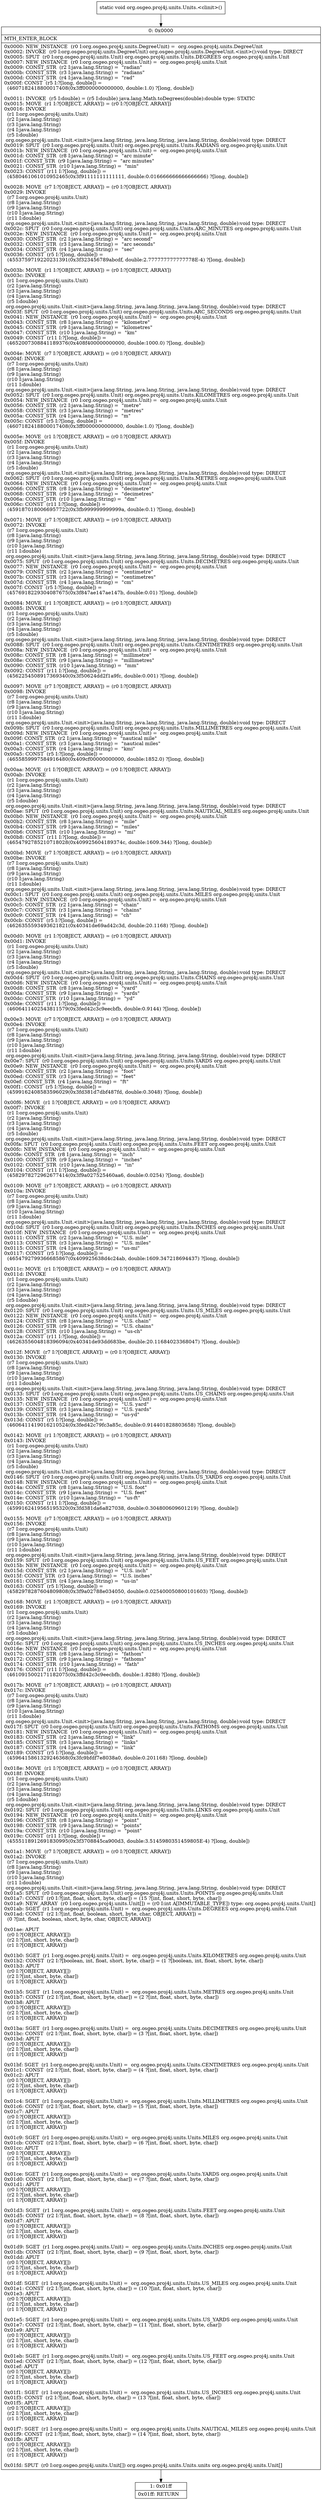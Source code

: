 digraph "CFG fororg.osgeo.proj4j.units.Units.\<clinit\>()V" {
Node_0 [shape=record,label="{0\:\ 0x0000|MTH_ENTER_BLOCK\l|0x0000: NEW_INSTANCE  (r0 I:org.osgeo.proj4j.units.DegreeUnit) =  org.osgeo.proj4j.units.DegreeUnit \l0x0002: INVOKE  (r0 I:org.osgeo.proj4j.units.DegreeUnit) org.osgeo.proj4j.units.DegreeUnit.\<init\>():void type: DIRECT \l0x0005: SPUT  (r0 I:org.osgeo.proj4j.units.Unit) org.osgeo.proj4j.units.Units.DEGREES org.osgeo.proj4j.units.Unit \l0x0007: NEW_INSTANCE  (r0 I:org.osgeo.proj4j.units.Unit) =  org.osgeo.proj4j.units.Unit \l0x0009: CONST_STR  (r2 I:java.lang.String) =  \"radian\" \l0x000b: CONST_STR  (r3 I:java.lang.String) =  \"radians\" \l0x000d: CONST_STR  (r4 I:java.lang.String) =  \"rad\" \l0x000f: CONST  (r5 I:?[long, double]) = \l  (4607182418800017408(0x3ff0000000000000, double:1.0) ?[long, double])\l \l0x0011: INVOKE  (r5 I:double) = (r5 I:double) java.lang.Math.toDegrees(double):double type: STATIC \l0x0015: MOVE  (r1 I:?[OBJECT, ARRAY]) = (r0 I:?[OBJECT, ARRAY]) \l0x0016: INVOKE  \l  (r1 I:org.osgeo.proj4j.units.Unit)\l  (r2 I:java.lang.String)\l  (r3 I:java.lang.String)\l  (r4 I:java.lang.String)\l  (r5 I:double)\l org.osgeo.proj4j.units.Unit.\<init\>(java.lang.String, java.lang.String, java.lang.String, double):void type: DIRECT \l0x0019: SPUT  (r0 I:org.osgeo.proj4j.units.Unit) org.osgeo.proj4j.units.Units.RADIANS org.osgeo.proj4j.units.Unit \l0x001b: NEW_INSTANCE  (r0 I:org.osgeo.proj4j.units.Unit) =  org.osgeo.proj4j.units.Unit \l0x001d: CONST_STR  (r8 I:java.lang.String) =  \"arc minute\" \l0x001f: CONST_STR  (r9 I:java.lang.String) =  \"arc minutes\" \l0x0021: CONST_STR  (r10 I:java.lang.String) =  \"min\" \l0x0023: CONST  (r11 I:?[long, double]) = \l  (4580461061010952465(0x3f91111111111111, double:0.016666666666666666) ?[long, double])\l \l0x0028: MOVE  (r7 I:?[OBJECT, ARRAY]) = (r0 I:?[OBJECT, ARRAY]) \l0x0029: INVOKE  \l  (r7 I:org.osgeo.proj4j.units.Unit)\l  (r8 I:java.lang.String)\l  (r9 I:java.lang.String)\l  (r10 I:java.lang.String)\l  (r11 I:double)\l org.osgeo.proj4j.units.Unit.\<init\>(java.lang.String, java.lang.String, java.lang.String, double):void type: DIRECT \l0x002c: SPUT  (r0 I:org.osgeo.proj4j.units.Unit) org.osgeo.proj4j.units.Units.ARC_MINUTES org.osgeo.proj4j.units.Unit \l0x002e: NEW_INSTANCE  (r0 I:org.osgeo.proj4j.units.Unit) =  org.osgeo.proj4j.units.Unit \l0x0030: CONST_STR  (r2 I:java.lang.String) =  \"arc second\" \l0x0032: CONST_STR  (r3 I:java.lang.String) =  \"arc seconds\" \l0x0034: CONST_STR  (r4 I:java.lang.String) =  \"sec\" \l0x0036: CONST  (r5 I:?[long, double]) = \l  (4553759719220231391(0x3f323456789abcdf, double:2.777777777777778E\-4) ?[long, double])\l \l0x003b: MOVE  (r1 I:?[OBJECT, ARRAY]) = (r0 I:?[OBJECT, ARRAY]) \l0x003c: INVOKE  \l  (r1 I:org.osgeo.proj4j.units.Unit)\l  (r2 I:java.lang.String)\l  (r3 I:java.lang.String)\l  (r4 I:java.lang.String)\l  (r5 I:double)\l org.osgeo.proj4j.units.Unit.\<init\>(java.lang.String, java.lang.String, java.lang.String, double):void type: DIRECT \l0x003f: SPUT  (r0 I:org.osgeo.proj4j.units.Unit) org.osgeo.proj4j.units.Units.ARC_SECONDS org.osgeo.proj4j.units.Unit \l0x0041: NEW_INSTANCE  (r0 I:org.osgeo.proj4j.units.Unit) =  org.osgeo.proj4j.units.Unit \l0x0043: CONST_STR  (r8 I:java.lang.String) =  \"kilometre\" \l0x0045: CONST_STR  (r9 I:java.lang.String) =  \"kilometres\" \l0x0047: CONST_STR  (r10 I:java.lang.String) =  \"km\" \l0x0049: CONST  (r11 I:?[long, double]) = \l  (4652007308841189376(0x408f400000000000, double:1000.0) ?[long, double])\l \l0x004e: MOVE  (r7 I:?[OBJECT, ARRAY]) = (r0 I:?[OBJECT, ARRAY]) \l0x004f: INVOKE  \l  (r7 I:org.osgeo.proj4j.units.Unit)\l  (r8 I:java.lang.String)\l  (r9 I:java.lang.String)\l  (r10 I:java.lang.String)\l  (r11 I:double)\l org.osgeo.proj4j.units.Unit.\<init\>(java.lang.String, java.lang.String, java.lang.String, double):void type: DIRECT \l0x0052: SPUT  (r0 I:org.osgeo.proj4j.units.Unit) org.osgeo.proj4j.units.Units.KILOMETRES org.osgeo.proj4j.units.Unit \l0x0054: NEW_INSTANCE  (r0 I:org.osgeo.proj4j.units.Unit) =  org.osgeo.proj4j.units.Unit \l0x0056: CONST_STR  (r2 I:java.lang.String) =  \"metre\" \l0x0058: CONST_STR  (r3 I:java.lang.String) =  \"metres\" \l0x005a: CONST_STR  (r4 I:java.lang.String) =  \"m\" \l0x005c: CONST  (r5 I:?[long, double]) = \l  (4607182418800017408(0x3ff0000000000000, double:1.0) ?[long, double])\l \l0x005e: MOVE  (r1 I:?[OBJECT, ARRAY]) = (r0 I:?[OBJECT, ARRAY]) \l0x005f: INVOKE  \l  (r1 I:org.osgeo.proj4j.units.Unit)\l  (r2 I:java.lang.String)\l  (r3 I:java.lang.String)\l  (r4 I:java.lang.String)\l  (r5 I:double)\l org.osgeo.proj4j.units.Unit.\<init\>(java.lang.String, java.lang.String, java.lang.String, double):void type: DIRECT \l0x0062: SPUT  (r0 I:org.osgeo.proj4j.units.Unit) org.osgeo.proj4j.units.Units.METRES org.osgeo.proj4j.units.Unit \l0x0064: NEW_INSTANCE  (r0 I:org.osgeo.proj4j.units.Unit) =  org.osgeo.proj4j.units.Unit \l0x0066: CONST_STR  (r8 I:java.lang.String) =  \"decimetre\" \l0x0068: CONST_STR  (r9 I:java.lang.String) =  \"decimetres\" \l0x006a: CONST_STR  (r10 I:java.lang.String) =  \"dm\" \l0x006c: CONST  (r11 I:?[long, double]) = \l  (4591870180066957722(0x3fb999999999999a, double:0.1) ?[long, double])\l \l0x0071: MOVE  (r7 I:?[OBJECT, ARRAY]) = (r0 I:?[OBJECT, ARRAY]) \l0x0072: INVOKE  \l  (r7 I:org.osgeo.proj4j.units.Unit)\l  (r8 I:java.lang.String)\l  (r9 I:java.lang.String)\l  (r10 I:java.lang.String)\l  (r11 I:double)\l org.osgeo.proj4j.units.Unit.\<init\>(java.lang.String, java.lang.String, java.lang.String, double):void type: DIRECT \l0x0075: SPUT  (r0 I:org.osgeo.proj4j.units.Unit) org.osgeo.proj4j.units.Units.DECIMETRES org.osgeo.proj4j.units.Unit \l0x0077: NEW_INSTANCE  (r0 I:org.osgeo.proj4j.units.Unit) =  org.osgeo.proj4j.units.Unit \l0x0079: CONST_STR  (r2 I:java.lang.String) =  \"centimetre\" \l0x007b: CONST_STR  (r3 I:java.lang.String) =  \"centimetres\" \l0x007d: CONST_STR  (r4 I:java.lang.String) =  \"cm\" \l0x007f: CONST  (r5 I:?[long, double]) = \l  (4576918229304087675(0x3f847ae147ae147b, double:0.01) ?[long, double])\l \l0x0084: MOVE  (r1 I:?[OBJECT, ARRAY]) = (r0 I:?[OBJECT, ARRAY]) \l0x0085: INVOKE  \l  (r1 I:org.osgeo.proj4j.units.Unit)\l  (r2 I:java.lang.String)\l  (r3 I:java.lang.String)\l  (r4 I:java.lang.String)\l  (r5 I:double)\l org.osgeo.proj4j.units.Unit.\<init\>(java.lang.String, java.lang.String, java.lang.String, double):void type: DIRECT \l0x0088: SPUT  (r0 I:org.osgeo.proj4j.units.Unit) org.osgeo.proj4j.units.Units.CENTIMETRES org.osgeo.proj4j.units.Unit \l0x008a: NEW_INSTANCE  (r0 I:org.osgeo.proj4j.units.Unit) =  org.osgeo.proj4j.units.Unit \l0x008c: CONST_STR  (r8 I:java.lang.String) =  \"millimetre\" \l0x008e: CONST_STR  (r9 I:java.lang.String) =  \"millimetres\" \l0x0090: CONST_STR  (r10 I:java.lang.String) =  \"mm\" \l0x0092: CONST  (r11 I:?[long, double]) = \l  (4562254508917369340(0x3f50624dd2f1a9fc, double:0.001) ?[long, double])\l \l0x0097: MOVE  (r7 I:?[OBJECT, ARRAY]) = (r0 I:?[OBJECT, ARRAY]) \l0x0098: INVOKE  \l  (r7 I:org.osgeo.proj4j.units.Unit)\l  (r8 I:java.lang.String)\l  (r9 I:java.lang.String)\l  (r10 I:java.lang.String)\l  (r11 I:double)\l org.osgeo.proj4j.units.Unit.\<init\>(java.lang.String, java.lang.String, java.lang.String, double):void type: DIRECT \l0x009b: SPUT  (r0 I:org.osgeo.proj4j.units.Unit) org.osgeo.proj4j.units.Units.MILLIMETRES org.osgeo.proj4j.units.Unit \l0x009d: NEW_INSTANCE  (r0 I:org.osgeo.proj4j.units.Unit) =  org.osgeo.proj4j.units.Unit \l0x009f: CONST_STR  (r2 I:java.lang.String) =  \"nautical mile\" \l0x00a1: CONST_STR  (r3 I:java.lang.String) =  \"nautical miles\" \l0x00a3: CONST_STR  (r4 I:java.lang.String) =  \"kmi\" \l0x00a5: CONST  (r5 I:?[long, double]) = \l  (4655859997584916480(0x409cf00000000000, double:1852.0) ?[long, double])\l \l0x00aa: MOVE  (r1 I:?[OBJECT, ARRAY]) = (r0 I:?[OBJECT, ARRAY]) \l0x00ab: INVOKE  \l  (r1 I:org.osgeo.proj4j.units.Unit)\l  (r2 I:java.lang.String)\l  (r3 I:java.lang.String)\l  (r4 I:java.lang.String)\l  (r5 I:double)\l org.osgeo.proj4j.units.Unit.\<init\>(java.lang.String, java.lang.String, java.lang.String, double):void type: DIRECT \l0x00ae: SPUT  (r0 I:org.osgeo.proj4j.units.Unit) org.osgeo.proj4j.units.Units.NAUTICAL_MILES org.osgeo.proj4j.units.Unit \l0x00b0: NEW_INSTANCE  (r0 I:org.osgeo.proj4j.units.Unit) =  org.osgeo.proj4j.units.Unit \l0x00b2: CONST_STR  (r8 I:java.lang.String) =  \"mile\" \l0x00b4: CONST_STR  (r9 I:java.lang.String) =  \"miles\" \l0x00b6: CONST_STR  (r10 I:java.lang.String) =  \"mi\" \l0x00b8: CONST  (r11 I:?[long, double]) = \l  (4654792785210718028(0x409925604189374c, double:1609.344) ?[long, double])\l \l0x00bd: MOVE  (r7 I:?[OBJECT, ARRAY]) = (r0 I:?[OBJECT, ARRAY]) \l0x00be: INVOKE  \l  (r7 I:org.osgeo.proj4j.units.Unit)\l  (r8 I:java.lang.String)\l  (r9 I:java.lang.String)\l  (r10 I:java.lang.String)\l  (r11 I:double)\l org.osgeo.proj4j.units.Unit.\<init\>(java.lang.String, java.lang.String, java.lang.String, double):void type: DIRECT \l0x00c1: SPUT  (r0 I:org.osgeo.proj4j.units.Unit) org.osgeo.proj4j.units.Units.MILES org.osgeo.proj4j.units.Unit \l0x00c3: NEW_INSTANCE  (r0 I:org.osgeo.proj4j.units.Unit) =  org.osgeo.proj4j.units.Unit \l0x00c5: CONST_STR  (r2 I:java.lang.String) =  \"chain\" \l0x00c7: CONST_STR  (r3 I:java.lang.String) =  \"chains\" \l0x00c9: CONST_STR  (r4 I:java.lang.String) =  \"ch\" \l0x00cb: CONST  (r5 I:?[long, double]) = \l  (4626355593493621821(0x40341de69ad42c3d, double:20.1168) ?[long, double])\l \l0x00d0: MOVE  (r1 I:?[OBJECT, ARRAY]) = (r0 I:?[OBJECT, ARRAY]) \l0x00d1: INVOKE  \l  (r1 I:org.osgeo.proj4j.units.Unit)\l  (r2 I:java.lang.String)\l  (r3 I:java.lang.String)\l  (r4 I:java.lang.String)\l  (r5 I:double)\l org.osgeo.proj4j.units.Unit.\<init\>(java.lang.String, java.lang.String, java.lang.String, double):void type: DIRECT \l0x00d4: SPUT  (r0 I:org.osgeo.proj4j.units.Unit) org.osgeo.proj4j.units.Units.CHAINS org.osgeo.proj4j.units.Unit \l0x00d6: NEW_INSTANCE  (r0 I:org.osgeo.proj4j.units.Unit) =  org.osgeo.proj4j.units.Unit \l0x00d8: CONST_STR  (r8 I:java.lang.String) =  \"yard\" \l0x00da: CONST_STR  (r9 I:java.lang.String) =  \"yards\" \l0x00dc: CONST_STR  (r10 I:java.lang.String) =  \"yd\" \l0x00de: CONST  (r11 I:?[long, double]) = \l  (4606411402543811579(0x3fed42c3c9eecbfb, double:0.9144) ?[long, double])\l \l0x00e3: MOVE  (r7 I:?[OBJECT, ARRAY]) = (r0 I:?[OBJECT, ARRAY]) \l0x00e4: INVOKE  \l  (r7 I:org.osgeo.proj4j.units.Unit)\l  (r8 I:java.lang.String)\l  (r9 I:java.lang.String)\l  (r10 I:java.lang.String)\l  (r11 I:double)\l org.osgeo.proj4j.units.Unit.\<init\>(java.lang.String, java.lang.String, java.lang.String, double):void type: DIRECT \l0x00e7: SPUT  (r0 I:org.osgeo.proj4j.units.Unit) org.osgeo.proj4j.units.Units.YARDS org.osgeo.proj4j.units.Unit \l0x00e9: NEW_INSTANCE  (r0 I:org.osgeo.proj4j.units.Unit) =  org.osgeo.proj4j.units.Unit \l0x00eb: CONST_STR  (r2 I:java.lang.String) =  \"foot\" \l0x00ed: CONST_STR  (r3 I:java.lang.String) =  \"feet\" \l0x00ef: CONST_STR  (r4 I:java.lang.String) =  \"ft\" \l0x00f1: CONST  (r5 I:?[long, double]) = \l  (4599162408583596029(0x3fd381d7dbf487fd, double:0.3048) ?[long, double])\l \l0x00f6: MOVE  (r1 I:?[OBJECT, ARRAY]) = (r0 I:?[OBJECT, ARRAY]) \l0x00f7: INVOKE  \l  (r1 I:org.osgeo.proj4j.units.Unit)\l  (r2 I:java.lang.String)\l  (r3 I:java.lang.String)\l  (r4 I:java.lang.String)\l  (r5 I:double)\l org.osgeo.proj4j.units.Unit.\<init\>(java.lang.String, java.lang.String, java.lang.String, double):void type: DIRECT \l0x00fa: SPUT  (r0 I:org.osgeo.proj4j.units.Unit) org.osgeo.proj4j.units.Units.FEET org.osgeo.proj4j.units.Unit \l0x00fc: NEW_INSTANCE  (r0 I:org.osgeo.proj4j.units.Unit) =  org.osgeo.proj4j.units.Unit \l0x00fe: CONST_STR  (r8 I:java.lang.String) =  \"inch\" \l0x0100: CONST_STR  (r9 I:java.lang.String) =  \"inches\" \l0x0102: CONST_STR  (r10 I:java.lang.String) =  \"in\" \l0x0104: CONST  (r11 I:?[long, double]) = \l  (4582978272962677414(0x3f9a027525460aa6, double:0.0254) ?[long, double])\l \l0x0109: MOVE  (r7 I:?[OBJECT, ARRAY]) = (r0 I:?[OBJECT, ARRAY]) \l0x010a: INVOKE  \l  (r7 I:org.osgeo.proj4j.units.Unit)\l  (r8 I:java.lang.String)\l  (r9 I:java.lang.String)\l  (r10 I:java.lang.String)\l  (r11 I:double)\l org.osgeo.proj4j.units.Unit.\<init\>(java.lang.String, java.lang.String, java.lang.String, double):void type: DIRECT \l0x010d: SPUT  (r0 I:org.osgeo.proj4j.units.Unit) org.osgeo.proj4j.units.Units.INCHES org.osgeo.proj4j.units.Unit \l0x010f: NEW_INSTANCE  (r0 I:org.osgeo.proj4j.units.Unit) =  org.osgeo.proj4j.units.Unit \l0x0111: CONST_STR  (r2 I:java.lang.String) =  \"U.S. mile\" \l0x0113: CONST_STR  (r3 I:java.lang.String) =  \"U.S. miles\" \l0x0115: CONST_STR  (r4 I:java.lang.String) =  \"us\-mi\" \l0x0117: CONST  (r5 I:?[long, double]) = \l  (4654792799366685867(0x409925638d4c24ab, double:1609.347218694437) ?[long, double])\l \l0x011c: MOVE  (r1 I:?[OBJECT, ARRAY]) = (r0 I:?[OBJECT, ARRAY]) \l0x011d: INVOKE  \l  (r1 I:org.osgeo.proj4j.units.Unit)\l  (r2 I:java.lang.String)\l  (r3 I:java.lang.String)\l  (r4 I:java.lang.String)\l  (r5 I:double)\l org.osgeo.proj4j.units.Unit.\<init\>(java.lang.String, java.lang.String, java.lang.String, double):void type: DIRECT \l0x0120: SPUT  (r0 I:org.osgeo.proj4j.units.Unit) org.osgeo.proj4j.units.Units.US_MILES org.osgeo.proj4j.units.Unit \l0x0122: NEW_INSTANCE  (r0 I:org.osgeo.proj4j.units.Unit) =  org.osgeo.proj4j.units.Unit \l0x0124: CONST_STR  (r8 I:java.lang.String) =  \"U.S. chain\" \l0x0126: CONST_STR  (r9 I:java.lang.String) =  \"U.S. chains\" \l0x0128: CONST_STR  (r10 I:java.lang.String) =  \"us\-ch\" \l0x012a: CONST  (r11 I:?[long, double]) = \l  (4626355604818396094(0x40341de93dd683be, double:20.11684023368047) ?[long, double])\l \l0x012f: MOVE  (r7 I:?[OBJECT, ARRAY]) = (r0 I:?[OBJECT, ARRAY]) \l0x0130: INVOKE  \l  (r7 I:org.osgeo.proj4j.units.Unit)\l  (r8 I:java.lang.String)\l  (r9 I:java.lang.String)\l  (r10 I:java.lang.String)\l  (r11 I:double)\l org.osgeo.proj4j.units.Unit.\<init\>(java.lang.String, java.lang.String, java.lang.String, double):void type: DIRECT \l0x0133: SPUT  (r0 I:org.osgeo.proj4j.units.Unit) org.osgeo.proj4j.units.Units.US_CHAINS org.osgeo.proj4j.units.Unit \l0x0135: NEW_INSTANCE  (r0 I:org.osgeo.proj4j.units.Unit) =  org.osgeo.proj4j.units.Unit \l0x0137: CONST_STR  (r2 I:java.lang.String) =  \"U.S. yard\" \l0x0139: CONST_STR  (r3 I:java.lang.String) =  \"U.S. yards\" \l0x013b: CONST_STR  (r4 I:java.lang.String) =  \"us\-yd\" \l0x013d: CONST  (r5 I:?[long, double]) = \l  (4606411419016210524(0x3fed42c79fc3a85c, double:0.914401828803658) ?[long, double])\l \l0x0142: MOVE  (r1 I:?[OBJECT, ARRAY]) = (r0 I:?[OBJECT, ARRAY]) \l0x0143: INVOKE  \l  (r1 I:org.osgeo.proj4j.units.Unit)\l  (r2 I:java.lang.String)\l  (r3 I:java.lang.String)\l  (r4 I:java.lang.String)\l  (r5 I:double)\l org.osgeo.proj4j.units.Unit.\<init\>(java.lang.String, java.lang.String, java.lang.String, double):void type: DIRECT \l0x0146: SPUT  (r0 I:org.osgeo.proj4j.units.Unit) org.osgeo.proj4j.units.Units.US_YARDS org.osgeo.proj4j.units.Unit \l0x0148: NEW_INSTANCE  (r0 I:org.osgeo.proj4j.units.Unit) =  org.osgeo.proj4j.units.Unit \l0x014a: CONST_STR  (r8 I:java.lang.String) =  \"U.S. foot\" \l0x014c: CONST_STR  (r9 I:java.lang.String) =  \"U.S. feet\" \l0x014e: CONST_STR  (r10 I:java.lang.String) =  \"us\-ft\" \l0x0150: CONST  (r11 I:?[long, double]) = \l  (4599162419565195320(0x3fd381da6a827038, double:0.304800609601219) ?[long, double])\l \l0x0155: MOVE  (r7 I:?[OBJECT, ARRAY]) = (r0 I:?[OBJECT, ARRAY]) \l0x0156: INVOKE  \l  (r7 I:org.osgeo.proj4j.units.Unit)\l  (r8 I:java.lang.String)\l  (r9 I:java.lang.String)\l  (r10 I:java.lang.String)\l  (r11 I:double)\l org.osgeo.proj4j.units.Unit.\<init\>(java.lang.String, java.lang.String, java.lang.String, double):void type: DIRECT \l0x0159: SPUT  (r0 I:org.osgeo.proj4j.units.Unit) org.osgeo.proj4j.units.Units.US_FEET org.osgeo.proj4j.units.Unit \l0x015b: NEW_INSTANCE  (r0 I:org.osgeo.proj4j.units.Unit) =  org.osgeo.proj4j.units.Unit \l0x015d: CONST_STR  (r2 I:java.lang.String) =  \"U.S. inch\" \l0x015f: CONST_STR  (r3 I:java.lang.String) =  \"U.S. inches\" \l0x0161: CONST_STR  (r4 I:java.lang.String) =  \"us\-in\" \l0x0163: CONST  (r5 I:?[long, double]) = \l  (4582978287604809808(0x3f9a02788e034050, double:0.025400050800101603) ?[long, double])\l \l0x0168: MOVE  (r1 I:?[OBJECT, ARRAY]) = (r0 I:?[OBJECT, ARRAY]) \l0x0169: INVOKE  \l  (r1 I:org.osgeo.proj4j.units.Unit)\l  (r2 I:java.lang.String)\l  (r3 I:java.lang.String)\l  (r4 I:java.lang.String)\l  (r5 I:double)\l org.osgeo.proj4j.units.Unit.\<init\>(java.lang.String, java.lang.String, java.lang.String, double):void type: DIRECT \l0x016c: SPUT  (r0 I:org.osgeo.proj4j.units.Unit) org.osgeo.proj4j.units.Units.US_INCHES org.osgeo.proj4j.units.Unit \l0x016e: NEW_INSTANCE  (r0 I:org.osgeo.proj4j.units.Unit) =  org.osgeo.proj4j.units.Unit \l0x0170: CONST_STR  (r8 I:java.lang.String) =  \"fathom\" \l0x0172: CONST_STR  (r9 I:java.lang.String) =  \"fathoms\" \l0x0174: CONST_STR  (r10 I:java.lang.String) =  \"fath\" \l0x0176: CONST  (r11 I:?[long, double]) = \l  (4610915002171182075(0x3ffd42c3c9eecbfb, double:1.8288) ?[long, double])\l \l0x017b: MOVE  (r7 I:?[OBJECT, ARRAY]) = (r0 I:?[OBJECT, ARRAY]) \l0x017c: INVOKE  \l  (r7 I:org.osgeo.proj4j.units.Unit)\l  (r8 I:java.lang.String)\l  (r9 I:java.lang.String)\l  (r10 I:java.lang.String)\l  (r11 I:double)\l org.osgeo.proj4j.units.Unit.\<init\>(java.lang.String, java.lang.String, java.lang.String, double):void type: DIRECT \l0x017f: SPUT  (r0 I:org.osgeo.proj4j.units.Unit) org.osgeo.proj4j.units.Units.FATHOMS org.osgeo.proj4j.units.Unit \l0x0181: NEW_INSTANCE  (r0 I:org.osgeo.proj4j.units.Unit) =  org.osgeo.proj4j.units.Unit \l0x0183: CONST_STR  (r2 I:java.lang.String) =  \"link\" \l0x0185: CONST_STR  (r3 I:java.lang.String) =  \"links\" \l0x0187: CONST_STR  (r4 I:java.lang.String) =  \"link\" \l0x0189: CONST  (r5 I:?[long, double]) = \l  (4596415861329246368(0x3fc9bfdf7e8038a0, double:0.201168) ?[long, double])\l \l0x018e: MOVE  (r1 I:?[OBJECT, ARRAY]) = (r0 I:?[OBJECT, ARRAY]) \l0x018f: INVOKE  \l  (r1 I:org.osgeo.proj4j.units.Unit)\l  (r2 I:java.lang.String)\l  (r3 I:java.lang.String)\l  (r4 I:java.lang.String)\l  (r5 I:double)\l org.osgeo.proj4j.units.Unit.\<init\>(java.lang.String, java.lang.String, java.lang.String, double):void type: DIRECT \l0x0192: SPUT  (r0 I:org.osgeo.proj4j.units.Unit) org.osgeo.proj4j.units.Units.LINKS org.osgeo.proj4j.units.Unit \l0x0194: NEW_INSTANCE  (r0 I:org.osgeo.proj4j.units.Unit) =  org.osgeo.proj4j.units.Unit \l0x0196: CONST_STR  (r8 I:java.lang.String) =  \"point\" \l0x0198: CONST_STR  (r9 I:java.lang.String) =  \"points\" \l0x019a: CONST_STR  (r10 I:java.lang.String) =  \"point\" \l0x019c: CONST  (r11 I:?[long, double]) = \l  (4555118912691830995(0x3f3708845ca900d3, double:3.5145980351459805E\-4) ?[long, double])\l \l0x01a1: MOVE  (r7 I:?[OBJECT, ARRAY]) = (r0 I:?[OBJECT, ARRAY]) \l0x01a2: INVOKE  \l  (r7 I:org.osgeo.proj4j.units.Unit)\l  (r8 I:java.lang.String)\l  (r9 I:java.lang.String)\l  (r10 I:java.lang.String)\l  (r11 I:double)\l org.osgeo.proj4j.units.Unit.\<init\>(java.lang.String, java.lang.String, java.lang.String, double):void type: DIRECT \l0x01a5: SPUT  (r0 I:org.osgeo.proj4j.units.Unit) org.osgeo.proj4j.units.Units.POINTS org.osgeo.proj4j.units.Unit \l0x01a7: CONST  (r0 I:?[int, float, short, byte, char]) = (15 ?[int, float, short, byte, char]) \l0x01a9: NEW_ARRAY  (r0 I:org.osgeo.proj4j.units.Unit[]) = (r0 I:int A[IMMUTABLE_TYPE]) type: org.osgeo.proj4j.units.Unit[] \l0x01ab: SGET  (r1 I:org.osgeo.proj4j.units.Unit) =  org.osgeo.proj4j.units.Units.DEGREES org.osgeo.proj4j.units.Unit \l0x01ad: CONST  (r2 I:?[int, float, boolean, short, byte, char, OBJECT, ARRAY]) = \l  (0 ?[int, float, boolean, short, byte, char, OBJECT, ARRAY])\l \l0x01ae: APUT  \l  (r0 I:?[OBJECT, ARRAY][])\l  (r2 I:?[int, short, byte, char])\l  (r1 I:?[OBJECT, ARRAY])\l \l0x01b0: SGET  (r1 I:org.osgeo.proj4j.units.Unit) =  org.osgeo.proj4j.units.Units.KILOMETRES org.osgeo.proj4j.units.Unit \l0x01b2: CONST  (r2 I:?[boolean, int, float, short, byte, char]) = (1 ?[boolean, int, float, short, byte, char]) \l0x01b3: APUT  \l  (r0 I:?[OBJECT, ARRAY][])\l  (r2 I:?[int, short, byte, char])\l  (r1 I:?[OBJECT, ARRAY])\l \l0x01b5: SGET  (r1 I:org.osgeo.proj4j.units.Unit) =  org.osgeo.proj4j.units.Units.METRES org.osgeo.proj4j.units.Unit \l0x01b7: CONST  (r2 I:?[int, float, short, byte, char]) = (2 ?[int, float, short, byte, char]) \l0x01b8: APUT  \l  (r0 I:?[OBJECT, ARRAY][])\l  (r2 I:?[int, short, byte, char])\l  (r1 I:?[OBJECT, ARRAY])\l \l0x01ba: SGET  (r1 I:org.osgeo.proj4j.units.Unit) =  org.osgeo.proj4j.units.Units.DECIMETRES org.osgeo.proj4j.units.Unit \l0x01bc: CONST  (r2 I:?[int, float, short, byte, char]) = (3 ?[int, float, short, byte, char]) \l0x01bd: APUT  \l  (r0 I:?[OBJECT, ARRAY][])\l  (r2 I:?[int, short, byte, char])\l  (r1 I:?[OBJECT, ARRAY])\l \l0x01bf: SGET  (r1 I:org.osgeo.proj4j.units.Unit) =  org.osgeo.proj4j.units.Units.CENTIMETRES org.osgeo.proj4j.units.Unit \l0x01c1: CONST  (r2 I:?[int, float, short, byte, char]) = (4 ?[int, float, short, byte, char]) \l0x01c2: APUT  \l  (r0 I:?[OBJECT, ARRAY][])\l  (r2 I:?[int, short, byte, char])\l  (r1 I:?[OBJECT, ARRAY])\l \l0x01c4: SGET  (r1 I:org.osgeo.proj4j.units.Unit) =  org.osgeo.proj4j.units.Units.MILLIMETRES org.osgeo.proj4j.units.Unit \l0x01c6: CONST  (r2 I:?[int, float, short, byte, char]) = (5 ?[int, float, short, byte, char]) \l0x01c7: APUT  \l  (r0 I:?[OBJECT, ARRAY][])\l  (r2 I:?[int, short, byte, char])\l  (r1 I:?[OBJECT, ARRAY])\l \l0x01c9: SGET  (r1 I:org.osgeo.proj4j.units.Unit) =  org.osgeo.proj4j.units.Units.MILES org.osgeo.proj4j.units.Unit \l0x01cb: CONST  (r2 I:?[int, float, short, byte, char]) = (6 ?[int, float, short, byte, char]) \l0x01cc: APUT  \l  (r0 I:?[OBJECT, ARRAY][])\l  (r2 I:?[int, short, byte, char])\l  (r1 I:?[OBJECT, ARRAY])\l \l0x01ce: SGET  (r1 I:org.osgeo.proj4j.units.Unit) =  org.osgeo.proj4j.units.Units.YARDS org.osgeo.proj4j.units.Unit \l0x01d0: CONST  (r2 I:?[int, float, short, byte, char]) = (7 ?[int, float, short, byte, char]) \l0x01d1: APUT  \l  (r0 I:?[OBJECT, ARRAY][])\l  (r2 I:?[int, short, byte, char])\l  (r1 I:?[OBJECT, ARRAY])\l \l0x01d3: SGET  (r1 I:org.osgeo.proj4j.units.Unit) =  org.osgeo.proj4j.units.Units.FEET org.osgeo.proj4j.units.Unit \l0x01d5: CONST  (r2 I:?[int, float, short, byte, char]) = (8 ?[int, float, short, byte, char]) \l0x01d7: APUT  \l  (r0 I:?[OBJECT, ARRAY][])\l  (r2 I:?[int, short, byte, char])\l  (r1 I:?[OBJECT, ARRAY])\l \l0x01d9: SGET  (r1 I:org.osgeo.proj4j.units.Unit) =  org.osgeo.proj4j.units.Units.INCHES org.osgeo.proj4j.units.Unit \l0x01db: CONST  (r2 I:?[int, float, short, byte, char]) = (9 ?[int, float, short, byte, char]) \l0x01dd: APUT  \l  (r0 I:?[OBJECT, ARRAY][])\l  (r2 I:?[int, short, byte, char])\l  (r1 I:?[OBJECT, ARRAY])\l \l0x01df: SGET  (r1 I:org.osgeo.proj4j.units.Unit) =  org.osgeo.proj4j.units.Units.US_MILES org.osgeo.proj4j.units.Unit \l0x01e1: CONST  (r2 I:?[int, float, short, byte, char]) = (10 ?[int, float, short, byte, char]) \l0x01e3: APUT  \l  (r0 I:?[OBJECT, ARRAY][])\l  (r2 I:?[int, short, byte, char])\l  (r1 I:?[OBJECT, ARRAY])\l \l0x01e5: SGET  (r1 I:org.osgeo.proj4j.units.Unit) =  org.osgeo.proj4j.units.Units.US_YARDS org.osgeo.proj4j.units.Unit \l0x01e7: CONST  (r2 I:?[int, float, short, byte, char]) = (11 ?[int, float, short, byte, char]) \l0x01e9: APUT  \l  (r0 I:?[OBJECT, ARRAY][])\l  (r2 I:?[int, short, byte, char])\l  (r1 I:?[OBJECT, ARRAY])\l \l0x01eb: SGET  (r1 I:org.osgeo.proj4j.units.Unit) =  org.osgeo.proj4j.units.Units.US_FEET org.osgeo.proj4j.units.Unit \l0x01ed: CONST  (r2 I:?[int, float, short, byte, char]) = (12 ?[int, float, short, byte, char]) \l0x01ef: APUT  \l  (r0 I:?[OBJECT, ARRAY][])\l  (r2 I:?[int, short, byte, char])\l  (r1 I:?[OBJECT, ARRAY])\l \l0x01f1: SGET  (r1 I:org.osgeo.proj4j.units.Unit) =  org.osgeo.proj4j.units.Units.US_INCHES org.osgeo.proj4j.units.Unit \l0x01f3: CONST  (r2 I:?[int, float, short, byte, char]) = (13 ?[int, float, short, byte, char]) \l0x01f5: APUT  \l  (r0 I:?[OBJECT, ARRAY][])\l  (r2 I:?[int, short, byte, char])\l  (r1 I:?[OBJECT, ARRAY])\l \l0x01f7: SGET  (r1 I:org.osgeo.proj4j.units.Unit) =  org.osgeo.proj4j.units.Units.NAUTICAL_MILES org.osgeo.proj4j.units.Unit \l0x01f9: CONST  (r2 I:?[int, float, short, byte, char]) = (14 ?[int, float, short, byte, char]) \l0x01fb: APUT  \l  (r0 I:?[OBJECT, ARRAY][])\l  (r2 I:?[int, short, byte, char])\l  (r1 I:?[OBJECT, ARRAY])\l \l0x01fd: SPUT  (r0 I:org.osgeo.proj4j.units.Unit[]) org.osgeo.proj4j.units.Units.units org.osgeo.proj4j.units.Unit[] \l}"];
Node_1 [shape=record,label="{1\:\ 0x01ff|0x01ff: RETURN   \l}"];
MethodNode[shape=record,label="{static void org.osgeo.proj4j.units.Units.\<clinit\>() }"];
MethodNode -> Node_0;
Node_0 -> Node_1;
}

